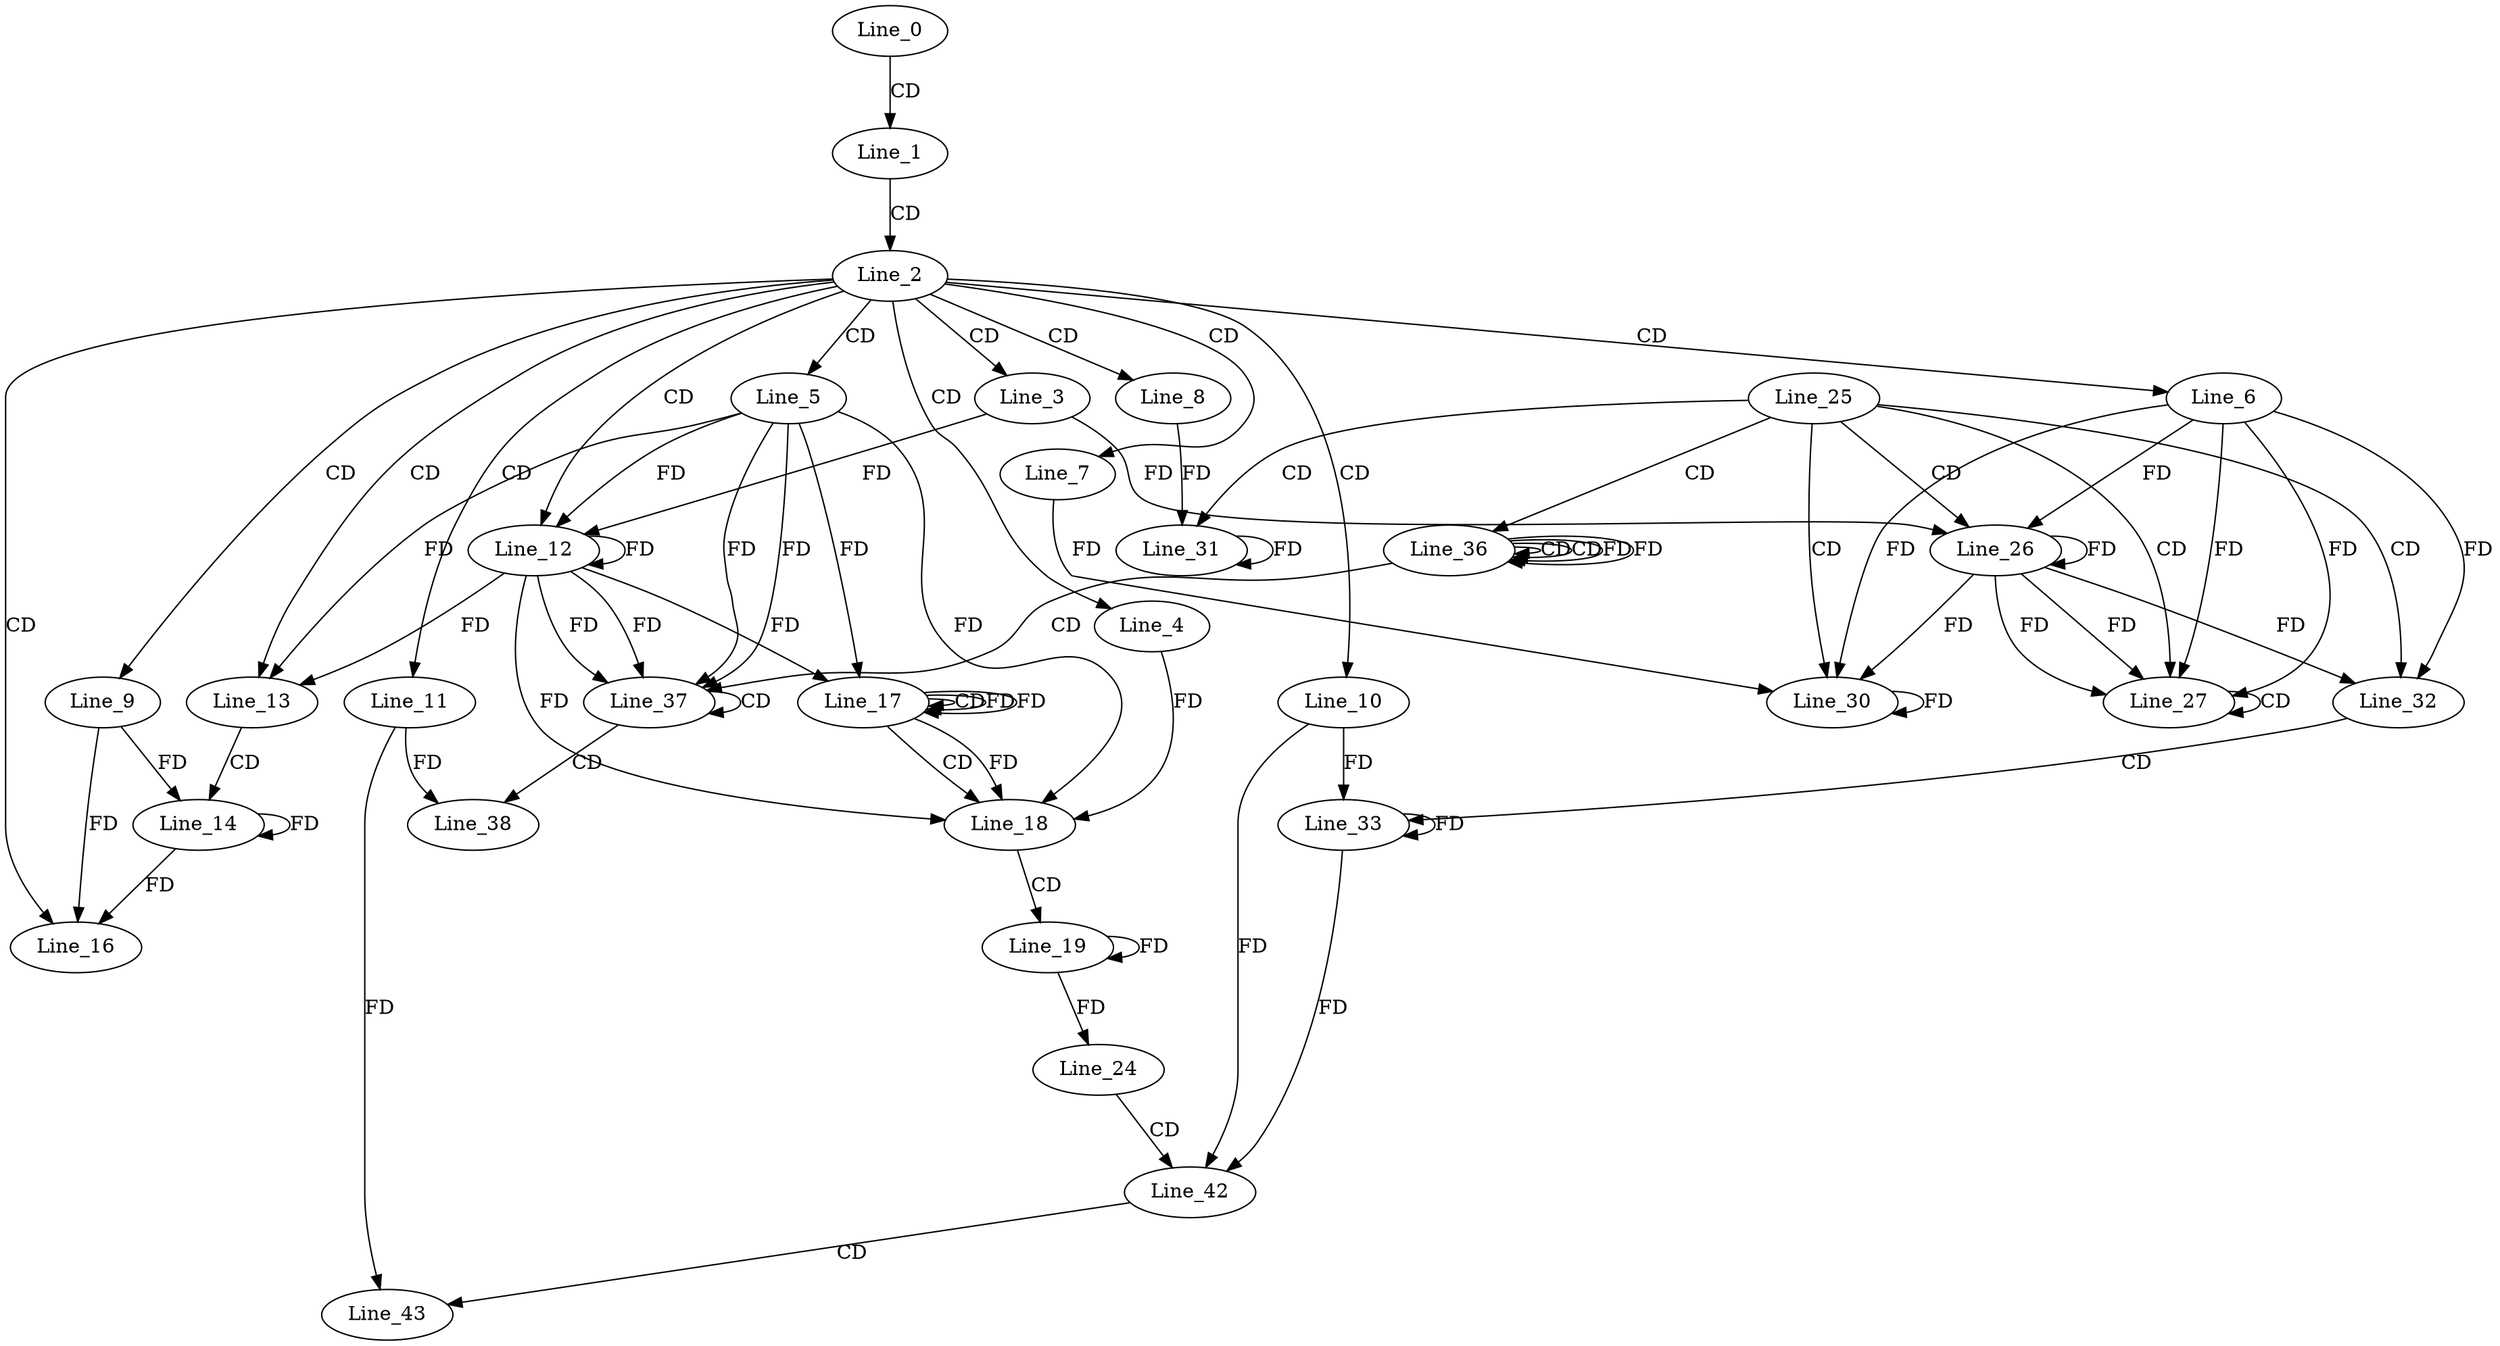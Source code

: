 digraph G {
  Line_0;
  Line_1;
  Line_2;
  Line_3;
  Line_4;
  Line_5;
  Line_6;
  Line_7;
  Line_8;
  Line_9;
  Line_10;
  Line_11;
  Line_12;
  Line_12;
  Line_13;
  Line_13;
  Line_14;
  Line_16;
  Line_17;
  Line_17;
  Line_17;
  Line_17;
  Line_18;
  Line_18;
  Line_18;
  Line_19;
  Line_24;
  Line_25;
  Line_26;
  Line_26;
  Line_27;
  Line_27;
  Line_30;
  Line_30;
  Line_30;
  Line_31;
  Line_32;
  Line_32;
  Line_33;
  Line_36;
  Line_36;
  Line_36;
  Line_37;
  Line_37;
  Line_38;
  Line_42;
  Line_43;
  Line_0 -> Line_1 [ label="CD" ];
  Line_1 -> Line_2 [ label="CD" ];
  Line_2 -> Line_3 [ label="CD" ];
  Line_2 -> Line_4 [ label="CD" ];
  Line_2 -> Line_5 [ label="CD" ];
  Line_2 -> Line_6 [ label="CD" ];
  Line_2 -> Line_7 [ label="CD" ];
  Line_2 -> Line_8 [ label="CD" ];
  Line_2 -> Line_9 [ label="CD" ];
  Line_2 -> Line_10 [ label="CD" ];
  Line_2 -> Line_11 [ label="CD" ];
  Line_2 -> Line_12 [ label="CD" ];
  Line_5 -> Line_12 [ label="FD" ];
  Line_12 -> Line_12 [ label="FD" ];
  Line_3 -> Line_12 [ label="FD" ];
  Line_2 -> Line_13 [ label="CD" ];
  Line_5 -> Line_13 [ label="FD" ];
  Line_12 -> Line_13 [ label="FD" ];
  Line_13 -> Line_14 [ label="CD" ];
  Line_9 -> Line_14 [ label="FD" ];
  Line_14 -> Line_14 [ label="FD" ];
  Line_2 -> Line_16 [ label="CD" ];
  Line_9 -> Line_16 [ label="FD" ];
  Line_14 -> Line_16 [ label="FD" ];
  Line_17 -> Line_17 [ label="CD" ];
  Line_5 -> Line_17 [ label="FD" ];
  Line_12 -> Line_17 [ label="FD" ];
  Line_17 -> Line_17 [ label="FD" ];
  Line_17 -> Line_18 [ label="CD" ];
  Line_4 -> Line_18 [ label="FD" ];
  Line_5 -> Line_18 [ label="FD" ];
  Line_12 -> Line_18 [ label="FD" ];
  Line_17 -> Line_18 [ label="FD" ];
  Line_18 -> Line_19 [ label="CD" ];
  Line_19 -> Line_19 [ label="FD" ];
  Line_19 -> Line_24 [ label="FD" ];
  Line_25 -> Line_26 [ label="CD" ];
  Line_26 -> Line_26 [ label="FD" ];
  Line_6 -> Line_26 [ label="FD" ];
  Line_3 -> Line_26 [ label="FD" ];
  Line_25 -> Line_27 [ label="CD" ];
  Line_26 -> Line_27 [ label="FD" ];
  Line_6 -> Line_27 [ label="FD" ];
  Line_27 -> Line_27 [ label="CD" ];
  Line_26 -> Line_27 [ label="FD" ];
  Line_6 -> Line_27 [ label="FD" ];
  Line_25 -> Line_30 [ label="CD" ];
  Line_30 -> Line_30 [ label="FD" ];
  Line_7 -> Line_30 [ label="FD" ];
  Line_26 -> Line_30 [ label="FD" ];
  Line_6 -> Line_30 [ label="FD" ];
  Line_25 -> Line_31 [ label="CD" ];
  Line_31 -> Line_31 [ label="FD" ];
  Line_8 -> Line_31 [ label="FD" ];
  Line_25 -> Line_32 [ label="CD" ];
  Line_26 -> Line_32 [ label="FD" ];
  Line_6 -> Line_32 [ label="FD" ];
  Line_32 -> Line_33 [ label="CD" ];
  Line_33 -> Line_33 [ label="FD" ];
  Line_10 -> Line_33 [ label="FD" ];
  Line_25 -> Line_36 [ label="CD" ];
  Line_36 -> Line_36 [ label="CD" ];
  Line_36 -> Line_36 [ label="CD" ];
  Line_36 -> Line_36 [ label="FD" ];
  Line_36 -> Line_37 [ label="CD" ];
  Line_5 -> Line_37 [ label="FD" ];
  Line_12 -> Line_37 [ label="FD" ];
  Line_37 -> Line_37 [ label="CD" ];
  Line_5 -> Line_37 [ label="FD" ];
  Line_12 -> Line_37 [ label="FD" ];
  Line_37 -> Line_38 [ label="CD" ];
  Line_11 -> Line_38 [ label="FD" ];
  Line_24 -> Line_42 [ label="CD" ];
  Line_33 -> Line_42 [ label="FD" ];
  Line_10 -> Line_42 [ label="FD" ];
  Line_42 -> Line_43 [ label="CD" ];
  Line_11 -> Line_43 [ label="FD" ];
  Line_17 -> Line_17 [ label="FD" ];
  Line_36 -> Line_36 [ label="FD" ];
}
